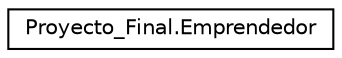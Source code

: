 digraph "Graphical Class Hierarchy"
{
 // INTERACTIVE_SVG=YES
 // LATEX_PDF_SIZE
  edge [fontname="Helvetica",fontsize="10",labelfontname="Helvetica",labelfontsize="10"];
  node [fontname="Helvetica",fontsize="10",shape=record];
  rankdir="LR";
  Node0 [label="Proyecto_Final.Emprendedor",height=0.2,width=0.4,color="black", fillcolor="white", style="filled",URL="$classProyecto__Final_1_1Emprendedor.html",tooltip="Esta clase representa los datos adicionales del emprendedor."];
}

